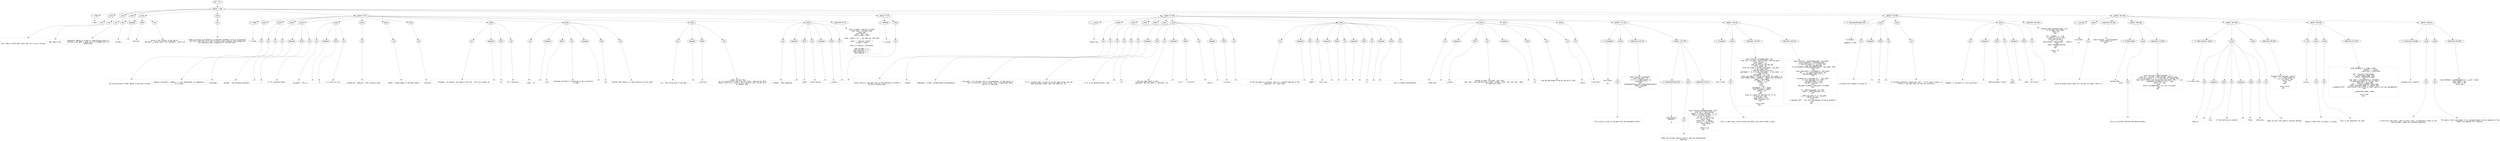 digraph lpegNode {

node [fontname=Helvetica]
edge [style=dashed]

doc_0 [label="doc - 371"]


doc_0 -> { section_1}
{rank=same; section_1}

section_1 [label="section: 1-256"]


// END RANK doc_0

section_1 -> { header_2 prose_3 prose_4 prose_5 prose_6 prose_7 section_8 section_9 section_10 section_11 section_12}
{rank=same; header_2 prose_3 prose_4 prose_5 prose_6 prose_7 section_8 section_9 section_10 section_11 section_12}

header_2 [label="1 : Path"]

prose_3 [label="prose"]

prose_4 [label="prose"]

prose_5 [label="prose"]

prose_6 [label="prose"]

prose_7 [label="prose"]

section_8 [label="section: 20-72"]

section_9 [label="section: 73-75"]

section_10 [label="section: 76-148"]

section_11 [label="section: 224-256"]

section_12 [label="section: 257-335"]


// END RANK section_1

header_2 -> leaf_13
leaf_13  [color=Gray,shape=rectangle,fontname=Inconsolata,label="* Path"]
// END RANK header_2

prose_3 -> { raw_14}
{rank=same; raw_14}

raw_14 [label="raw"]


// END RANK prose_3

raw_14 -> leaf_15
leaf_15  [color=Gray,shape=rectangle,fontname=Inconsolata,label="


Let's make a little Path class that isn't just a string.
"]
// END RANK raw_14

prose_4 -> { raw_16}
{rank=same; raw_16}

raw_16 [label="raw"]


// END RANK prose_4

raw_16 -> leaf_17
leaf_17  [color=Gray,shape=rectangle,fontname=Inconsolata,label="
They need to be:
"]
// END RANK raw_16

prose_5 -> { raw_18}
{rank=same; raw_18}

raw_18 [label="raw"]


// END RANK prose_5

raw_18 -> leaf_19
leaf_19  [color=Gray,shape=rectangle,fontname=Inconsolata,label="
-  Immutable. Adding to a path or substituting within it
   produces a new path; a path can't be changed once it's
   established.
"]
// END RANK raw_18

prose_6 -> { raw_20 prespace_21 literal_22 raw_23}
{rank=same; raw_20 prespace_21 literal_22 raw_23}

raw_20 [label="raw"]

prespace_21 [label="prespace"]

literal_22 [label="literal"]

raw_23 [label="raw"]


// END RANK prose_6

raw_20 -> leaf_24
leaf_24  [color=Gray,shape=rectangle,fontname=Inconsolata,label="
-  Stringy. "]
// END RANK raw_20

prespace_21 -> leaf_25
leaf_25  [color=Gray,shape=rectangle,fontname=Inconsolata,label=" "]
// END RANK prespace_21

literal_22 -> leaf_26
leaf_26  [color=Gray,shape=rectangle,fontname=Inconsolata,label="tostring"]
// END RANK literal_22

raw_23 -> leaf_27
leaf_27  [color=Gray,shape=rectangle,fontname=Inconsolata,label=" gives us the literal string rep of
   the Path, __concat works (but immutably), and so on.
"]
// END RANK raw_23

prose_7 -> { raw_28}
{rank=same; raw_28}

raw_28 [label="raw"]


// END RANK prose_7

raw_28 -> leaf_29
leaf_29  [color=Gray,shape=rectangle,fontname=Inconsolata,label="
Paths are going to be heavily re-used and extended, first by Directories
and Files, and then we'll want to take a pass a making them grammatical
and extending their properties to the URI class.

"]
// END RANK raw_28

section_8 -> { header_30 prose_31 prose_32 prose_33 prose_34 prose_35 prose_36 prose_37 prose_38 prose_39 prose_40 prose_41 prose_42 codeblock_43}
{rank=same; header_30 prose_31 prose_32 prose_33 prose_34 prose_35 prose_36 prose_37 prose_38 prose_39 prose_40 prose_41 prose_42 codeblock_43}

header_30 [label="2 : Fields"]

prose_31 [label="prose"]

prose_32 [label="prose"]

prose_33 [label="prose"]

prose_34 [label="prose"]

prose_35 [label="prose"]

prose_36 [label="prose"]

prose_37 [label="prose"]

prose_38 [label="prose"]

prose_39 [label="prose"]

prose_40 [label="prose"]

prose_41 [label="prose"]

prose_42 [label="prose"]

codeblock_43 [label="code block 52-70"]


// END RANK section_8

header_30 -> leaf_44
leaf_44  [color=Gray,shape=rectangle,fontname=Inconsolata,label="** Fields"]
// END RANK header_30

prose_31 -> { raw_45}
{rank=same; raw_45}

raw_45 [label="raw"]


// END RANK prose_31

raw_45 -> leaf_46
leaf_46  [color=Gray,shape=rectangle,fontname=Inconsolata,label="

The array portion of Path tables is entirely strings.
"]
// END RANK raw_45

prose_32 -> { raw_47}
{rank=same; raw_47}

raw_47 [label="raw"]


// END RANK prose_32

raw_47 -> leaf_48
leaf_48  [color=Gray,shape=rectangle,fontname=Inconsolata,label="
Special characters, notably \"/\", are represented, by themselves,
as strings.
"]
// END RANK raw_47

prose_33 -> { raw_49}
{rank=same; raw_49}

raw_49 [label="raw"]


// END RANK prose_33

raw_49 -> leaf_50
leaf_50  [color=Gray,shape=rectangle,fontname=Inconsolata,label="
- Prototype
"]
// END RANK raw_49

prose_34 -> { raw_51 prespace_52 literal_53 raw_54}
{rank=same; raw_51 prespace_52 literal_53 raw_54}

raw_51 [label="raw"]

prespace_52 [label="prespace"]

literal_53 [label="literal"]

raw_54 [label="raw"]


// END RANK prose_34

raw_51 -> leaf_55
leaf_55  [color=Gray,shape=rectangle,fontname=Inconsolata,label="
  -  divider:  The dividing character,"]
// END RANK raw_51

prespace_52 -> leaf_56
leaf_56  [color=Gray,shape=rectangle,fontname=Inconsolata,label=" "]
// END RANK prespace_52

literal_53 -> leaf_57
leaf_57  [color=Gray,shape=rectangle,fontname=Inconsolata,label="/"]
// END RANK literal_53

raw_54 -> leaf_58
leaf_58  [color=Gray,shape=rectangle,fontname=Inconsolata,label=" in all sensible realms.
"]
// END RANK raw_54

prose_35 -> { raw_59 prespace_60 literal_61 raw_62}
{rank=same; raw_59 prespace_60 literal_61 raw_62}

raw_59 [label="raw"]

prespace_60 [label="prespace"]

literal_61 [label="literal"]

raw_62 [label="raw"]


// END RANK prose_35

raw_59 -> leaf_63
leaf_63  [color=Gray,shape=rectangle,fontname=Inconsolata,label="
  -  div_patt:  This is"]
// END RANK raw_59

prespace_60 -> leaf_64
leaf_64  [color=Gray,shape=rectangle,fontname=Inconsolata,label=" "]
// END RANK prespace_60

literal_61 -> leaf_65
leaf_65  [color=Gray,shape=rectangle,fontname=Inconsolata,label="%/"]
// END RANK literal_61

raw_62 -> leaf_66
leaf_66  [color=Gray,shape=rectangle,fontname=Inconsolata,label=", in a quirk of Lua.
"]
// END RANK raw_62

prose_36 -> { raw_67}
{rank=same; raw_67}

raw_67 [label="raw"]


// END RANK prose_36

raw_67 -> leaf_68
leaf_68  [color=Gray,shape=rectangle,fontname=Inconsolata,label="
  -  parent_dir, same_dir:  Not currently used.
"]
// END RANK raw_67

prose_37 -> { raw_69}
{rank=same; raw_69}

raw_69 [label="raw"]


// END RANK prose_37

raw_69 -> leaf_70
leaf_70  [color=Gray,shape=rectangle,fontname=Inconsolata,label="
  -  isPath:  Always equal to the Path table.
"]
// END RANK raw_69

prose_38 -> { raw_71}
{rank=same; raw_71}

raw_71 [label="raw"]


// END RANK prose_38

raw_71 -> leaf_72
leaf_72  [color=Gray,shape=rectangle,fontname=Inconsolata,label="
- Instance
"]
// END RANK raw_71

prose_39 -> { raw_73 prespace_74 literal_75 raw_76}
{rank=same; raw_73 prespace_74 literal_75 raw_76}

raw_73 [label="raw"]

prespace_74 [label="prespace"]

literal_75 [label="literal"]

raw_76 [label="raw"]


// END RANK prose_39

raw_73 -> leaf_77
leaf_77  [color=Gray,shape=rectangle,fontname=Inconsolata,label="
  -  filename:  If present, the name of the file.  This will always be
               "]
// END RANK raw_73

prespace_74 -> leaf_78
leaf_78  [color=Gray,shape=rectangle,fontname=Inconsolata,label=" "]
// END RANK prespace_74

literal_75 -> leaf_79
leaf_79  [color=Gray,shape=rectangle,fontname=Inconsolata,label="nil"]
// END RANK literal_75

raw_76 -> leaf_80
leaf_80  [color=Gray,shape=rectangle,fontname=Inconsolata,label=" for a directory.
"]
// END RANK raw_76

prose_40 -> { raw_81 prespace_82 literal_83 raw_84 prespace_85 bold_86 raw_87}
{rank=same; raw_81 prespace_82 literal_83 raw_84 prespace_85 bold_86 raw_87}

raw_81 [label="raw"]

prespace_82 [label="prespace"]

literal_83 [label="literal"]

raw_84 [label="raw"]

prespace_85 [label="prespace"]

bold_86 [label="bold"]

raw_87 [label="raw"]


// END RANK prose_40

raw_81 -> leaf_88
leaf_88  [color=Gray,shape=rectangle,fontname=Inconsolata,label="
  -  isDir:  If"]
// END RANK raw_81

prespace_82 -> leaf_89
leaf_89  [color=Gray,shape=rectangle,fontname=Inconsolata,label=" "]
// END RANK prespace_82

literal_83 -> leaf_90
leaf_90  [color=Gray,shape=rectangle,fontname=Inconsolata,label="true"]
// END RANK literal_83

raw_84 -> leaf_91
leaf_91  [color=Gray,shape=rectangle,fontname=Inconsolata,label=", indicates the Path is structured to be a directory.
        It does"]
// END RANK raw_84

prespace_85 -> leaf_92
leaf_92  [color=Gray,shape=rectangle,fontname=Inconsolata,label=" "]
// END RANK prespace_85

bold_86 -> leaf_93
leaf_93  [color=Gray,shape=rectangle,fontname=Inconsolata,label="not"]
// END RANK bold_86

raw_87 -> leaf_94
leaf_94  [color=Gray,shape=rectangle,fontname=Inconsolata,label=" indicate that there is a real directory at this path.
"]
// END RANK raw_87

prose_41 -> { raw_95 prespace_96 literal_97 raw_98}
{rank=same; raw_95 prespace_96 literal_97 raw_98}

raw_95 [label="raw"]

prespace_96 [label="prespace"]

literal_97 [label="literal"]

raw_98 [label="raw"]


// END RANK prose_41

raw_95 -> leaf_99
leaf_99  [color=Gray,shape=rectangle,fontname=Inconsolata,label="
  -  str:  The string form of the path. "]
// END RANK raw_95

prespace_96 -> leaf_100
leaf_100  [color=Gray,shape=rectangle,fontname=Inconsolata,label=" "]
// END RANK prespace_96

literal_97 -> leaf_101
leaf_101  [color=Gray,shape=rectangle,fontname=Inconsolata,label="__tostring"]
// END RANK literal_97

raw_98 -> leaf_102
leaf_102  [color=Gray,shape=rectangle,fontname=Inconsolata,label=" simply returns this,
           it is in-contract to read from this field.  Nothing but Path
           should write to it, which we won't enforce until we can do so
           at compile time.
"]
// END RANK raw_98

prose_42 -> { raw_103 prespace_104 literal_105 raw_106 prespace_107 literal_108 raw_109}
{rank=same; raw_103 prespace_104 literal_105 raw_106 prespace_107 literal_108 raw_109}

raw_103 [label="raw"]

prespace_104 [label="prespace"]

literal_105 [label="literal"]

raw_106 [label="raw"]

prespace_107 [label="prespace"]

literal_108 [label="literal"]

raw_109 [label="raw"]


// END RANK prose_42

raw_103 -> leaf_110
leaf_110  [color=Gray,shape=rectangle,fontname=Inconsolata,label="
- [ ] #todo   Check memoized"]
// END RANK raw_103

prespace_104 -> leaf_111
leaf_111  [color=Gray,shape=rectangle,fontname=Inconsolata,label=" "]
// END RANK prespace_104

literal_105 -> leaf_112
leaf_112  [color=Gray,shape=rectangle,fontname=Inconsolata,label="__Path"]
// END RANK literal_105

raw_106 -> leaf_113
leaf_113  [color=Gray,shape=rectangle,fontname=Inconsolata,label=" table during"]
// END RANK raw_106

prespace_107 -> leaf_114
leaf_114  [color=Gray,shape=rectangle,fontname=Inconsolata,label=" "]
// END RANK prespace_107

literal_108 -> leaf_115
leaf_115  [color=Gray,shape=rectangle,fontname=Inconsolata,label="__concat"]
// END RANK literal_108

raw_109 -> leaf_116
leaf_116  [color=Gray,shape=rectangle,fontname=Inconsolata,label=".
"]
// END RANK raw_109

codeblock_43 -> leaf_117
leaf_117  [color=Gray,shape=rectangle,fontname=Inconsolata,label="local pl_path = require \"pl.path\"
local isdir = pl_path.isdir
local new
local Path = {}
Path.__index = Path

local __Paths = {} -- one Path per real Path

local s = require \"status\" ()
s.angry = false

Path.it = require \"core/check\"

Path.divider = \"/\"
Path.div_patt = \"%/\"
Path.parent_dir = \"..\"
Path.same_dir = \".\""]
// END RANK codeblock_43

section_9 -> { header_118 prose_119}
{rank=same; header_118 prose_119}

header_118 [label="2 : Methods"]

prose_119 [label="prose"]


// END RANK section_9

header_118 -> leaf_120
leaf_120  [color=Gray,shape=rectangle,fontname=Inconsolata,label="
** __conca"]
// END RANK header_118

prose_119 -> { raw_121}
{rank=same; raw_121}

raw_121 [label="raw"]


// END RANK prose_119

raw_121 -> leaf_122
leaf_122  [color=Gray,shape=rectangle,fontname=Inconsolata,label="

"]
// END RANK raw_121

section_10 -> { header_123 prose_124 prose_125 prose_126 prose_127 prose_128 prose_129 prose_130 prose_131 prose_132 prose_133 section_134 section_135}
{rank=same; header_123 prose_124 prose_125 prose_126 prose_127 prose_128 prose_129 prose_130 prose_131 prose_132 prose_133 section_134 section_135}

header_123 [label="2 : __concat"]

prose_124 [label="prose"]

prose_125 [label="prose"]

prose_126 [label="prose"]

prose_127 [label="prose"]

prose_128 [label="prose"]

prose_129 [label="prose"]

prose_130 [label="prose"]

prose_131 [label="prose"]

prose_132 [label="prose"]

prose_133 [label="prose"]

section_134 [label="section: 111-126"]

section_135 [label="section: 149-223"]


// END RANK section_10

header_123 -> leaf_136
leaf_136  [color=Gray,shape=rectangle,fontname=Inconsolata,label="
Concat retu"]
// END RANK header_123

prose_124 -> { raw_137}
{rank=same; raw_137}

raw_137 [label="raw"]


// END RANK prose_124

raw_137 -> leaf_138
leaf_138  [color=Gray,shape=rectangle,fontname=Inconsolata,label="

Concat returns a new path that is the synthesis of either a
string or another path.
"]
// END RANK raw_137

prose_125 -> { raw_139}
{rank=same; raw_139}

raw_139 [label="raw"]


// END RANK prose_125

raw_139 -> leaf_140
leaf_140  [color=Gray,shape=rectangle,fontname=Inconsolata,label="
- params
"]
// END RANK raw_139

prose_126 -> { raw_141}
{rank=same; raw_141}

raw_141 [label="raw"]


// END RANK prose_126

raw_141 -> leaf_142
leaf_142  [color=Gray,shape=rectangle,fontname=Inconsolata,label="
  -  head_path:  A Path. Cloned before concatenation.
"]
// END RANK raw_141

prose_127 -> { raw_143}
{rank=same; raw_143}

raw_143 [label="raw"]


// END RANK prose_127

raw_143 -> leaf_144
leaf_144  [color=Gray,shape=rectangle,fontname=Inconsolata,label="
  -  tail_path:  If a String, this is concatenated.  If the result is
           not a structurally valid string, this is complained about
           and nil is returned.
"]
// END RANK raw_143

prose_128 -> { raw_145}
{rank=same; raw_145}

raw_145 [label="raw"]


// END RANK prose_128

raw_145 -> leaf_146
leaf_146  [color=Gray,shape=rectangle,fontname=Inconsolata,label="
           If it's another Path, we want to do the right thing, and not
           make developers guess what that might be, so:
"]
// END RANK raw_145

prose_129 -> { raw_147 prespace_148 bold_149 raw_150 prespace_151 literal_152 raw_153 prespace_154 literal_155 raw_156}
{rank=same; raw_147 prespace_148 bold_149 raw_150 prespace_151 literal_152 raw_153 prespace_154 literal_155 raw_156}

raw_147 [label="raw"]

prespace_148 [label="prespace"]

bold_149 [label="bold"]

raw_150 [label="raw"]

prespace_151 [label="prespace"]

literal_152 [label="literal"]

raw_153 [label="raw"]

prespace_154 [label="prespace"]

literal_155 [label="literal"]

raw_156 [label="raw"]


// END RANK prose_129

raw_147 -> leaf_157
leaf_157  [color=Gray,shape=rectangle,fontname=Inconsolata,label="
           If it's two absolute Paths, then"]
// END RANK raw_147

prespace_148 -> leaf_158
leaf_158  [color=Gray,shape=rectangle,fontname=Inconsolata,label=" "]
// END RANK prespace_148

bold_149 -> leaf_159
leaf_159  [color=Gray,shape=rectangle,fontname=Inconsolata,label="iff"]
// END RANK bold_149

raw_150 -> leaf_160
leaf_160  [color=Gray,shape=rectangle,fontname=Inconsolata,label=" the tail_path nests in the
           head_path, the tail_path is returned.  So"]
// END RANK raw_150

prespace_151 -> leaf_161
leaf_161  [color=Gray,shape=rectangle,fontname=Inconsolata,label=" "]
// END RANK prespace_151

literal_152 -> leaf_162
leaf_162  [color=Gray,shape=rectangle,fontname=Inconsolata,label="\"/usr/\" .. \"/usr/bin/\""]
// END RANK literal_152

raw_153 -> leaf_163
leaf_163  [color=Gray,shape=rectangle,fontname=Inconsolata,label="
           returns"]
// END RANK raw_153

prespace_154 -> leaf_164
leaf_164  [color=Gray,shape=rectangle,fontname=Inconsolata,label=" "]
// END RANK prespace_154

literal_155 -> leaf_165
leaf_165  [color=Gray,shape=rectangle,fontname=Inconsolata,label="\"/usr/bin\""]
// END RANK literal_155

raw_156 -> leaf_166
leaf_166  [color=Gray,shape=rectangle,fontname=Inconsolata,label=".
"]
// END RANK raw_156

prose_130 -> { raw_167 prespace_168 italic_169 raw_170 prespace_171 literal_172 raw_173 prespace_174 literal_175 raw_176 prespace_177 literal_178 raw_179}
{rank=same; raw_167 prespace_168 italic_169 raw_170 prespace_171 literal_172 raw_173 prespace_174 literal_175 raw_176 prespace_177 literal_178 raw_179}

raw_167 [label="raw"]

prespace_168 [label="prespace"]

italic_169 [label="italic"]

raw_170 [label="raw"]

prespace_171 [label="prespace"]

literal_172 [label="literal"]

raw_173 [label="raw"]

prespace_174 [label="prespace"]

literal_175 [label="literal"]

raw_176 [label="raw"]

prespace_177 [label="prespace"]

literal_178 [label="literal"]

raw_179 [label="raw"]


// END RANK prose_130

raw_167 -> leaf_180
leaf_180  [color=Gray,shape=rectangle,fontname=Inconsolata,label="
           If the tail_path is relative, then it's flexibly applied to the
           head_path. For a path that"]
// END RANK raw_167

prespace_168 -> leaf_181
leaf_181  [color=Gray,shape=rectangle,fontname=Inconsolata,label=" "]
// END RANK prespace_168

italic_169 -> leaf_182
leaf_182  [color=Gray,shape=rectangle,fontname=Inconsolata,label="doesn't"]
// END RANK italic_169

raw_170 -> leaf_183
leaf_183  [color=Gray,shape=rectangle,fontname=Inconsolata,label=" start with"]
// END RANK raw_170

prespace_171 -> leaf_184
leaf_184  [color=Gray,shape=rectangle,fontname=Inconsolata,label=" "]
// END RANK prespace_171

literal_172 -> leaf_185
leaf_185  [color=Gray,shape=rectangle,fontname=Inconsolata,label="."]
// END RANK literal_172

raw_173 -> leaf_186
leaf_186  [color=Gray,shape=rectangle,fontname=Inconsolata,label=","]
// END RANK raw_173

prespace_174 -> leaf_187
leaf_187  [color=Gray,shape=rectangle,fontname=Inconsolata,label=" "]
// END RANK prespace_174

literal_175 -> leaf_188
leaf_188  [color=Gray,shape=rectangle,fontname=Inconsolata,label=".."]
// END RANK literal_175

raw_176 -> leaf_189
leaf_189  [color=Gray,shape=rectangle,fontname=Inconsolata,label=", or"]
// END RANK raw_176

prespace_177 -> leaf_190
leaf_190  [color=Gray,shape=rectangle,fontname=Inconsolata,label=" "]
// END RANK prespace_177

literal_178 -> leaf_191
leaf_191  [color=Gray,shape=rectangle,fontname=Inconsolata,label="*"]
// END RANK literal_178

raw_179 -> leaf_192
leaf_192  [color=Gray,shape=rectangle,fontname=Inconsolata,label=",
           this is simple concatenation.
"]
// END RANK raw_179

prose_131 -> { raw_193 prespace_194 literal_195 raw_196 prespace_197 literal_198 raw_199}
{rank=same; raw_193 prespace_194 literal_195 raw_196 prespace_197 literal_198 raw_199}

raw_193 [label="raw"]

prespace_194 [label="prespace"]

literal_195 [label="literal"]

raw_196 [label="raw"]

prespace_197 [label="prespace"]

literal_198 [label="literal"]

raw_199 [label="raw"]


// END RANK prose_131

raw_193 -> leaf_200
leaf_200  [color=Gray,shape=rectangle,fontname=Inconsolata,label="
           Note that"]
// END RANK raw_193

prespace_194 -> leaf_201
leaf_201  [color=Gray,shape=rectangle,fontname=Inconsolata,label=" "]
// END RANK prespace_194

literal_195 -> leaf_202
leaf_202  [color=Gray,shape=rectangle,fontname=Inconsolata,label="__concat"]
// END RANK literal_195

raw_196 -> leaf_203
leaf_203  [color=Gray,shape=rectangle,fontname=Inconsolata,label=" refuses to make \"foo//bar\" from \"foo/\"
           and \"/bar\", and similarly won't make \"/foobar\" from \"/foo\" and \"bar\". Both
           of these will return"]
// END RANK raw_196

prespace_197 -> leaf_204
leaf_204  [color=Gray,shape=rectangle,fontname=Inconsolata,label=" "]
// END RANK prespace_197

literal_198 -> leaf_205
leaf_205  [color=Gray,shape=rectangle,fontname=Inconsolata,label="nil"]
// END RANK literal_198

raw_199 -> leaf_206
leaf_206  [color=Gray,shape=rectangle,fontname=Inconsolata,label=", and the malformed string as the error. #nyi


"]
// END RANK raw_199

prose_132 -> { raw_207}
{rank=same; raw_207}

raw_207 [label="raw"]


// END RANK prose_132

raw_207 -> leaf_208
leaf_208  [color=Gray,shape=rectangle,fontname=Inconsolata,label="
- return
"]
// END RANK raw_207

prose_133 -> { raw_209}
{rank=same; raw_209}

raw_209 [label="raw"]


// END RANK prose_133

raw_209 -> leaf_210
leaf_210  [color=Gray,shape=rectangle,fontname=Inconsolata,label="
  - A new Path.

"]
// END RANK raw_209

section_134 -> { header_211 prose_212 codeblock_213 section_214}
{rank=same; header_211 prose_212 codeblock_213 section_214}

header_211 [label="3 : clone(path)"]

prose_212 [label="prose"]

codeblock_213 [label="code block 115-124"]

section_214 [label="section: 127-148"]


// END RANK section_134

header_211 -> leaf_215
leaf_215  [color=Gray,shape=rectangle,fontname=Inconsolata,label="ble stolen.

#!l"]
// END RANK header_211

prose_212 -> { raw_216}
{rank=same; raw_216}

raw_216 [label="raw"]


// END RANK prose_212

raw_216 -> leaf_217
leaf_217  [color=Gray,shape=rectangle,fontname=Inconsolata,label="

This returns a copy of the path with the metatable stolen.
"]
// END RANK raw_216

codeblock_213 -> leaf_218
leaf_218  [color=Gray,shape=rectangle,fontname=Inconsolata,label="local function clone(path)
  local new_path = {}
  for k,v in pairs(path) do
    new_path[k] = v
  end
  setmetatable(new_path, getmetatable(path))
  return new_path
end"]
// END RANK codeblock_213

section_214 -> { header_219 prose_220 codeblock_221}
{rank=same; header_219 prose_220 codeblock_221}

header_219 [label="4 : endsMatch(head, tail)"]

prose_220 [label="prose"]

codeblock_221 [label="code block 132-147"]


// END RANK section_214

header_219 -> leaf_222
leaf_222  [color=Gray,shape=rectangle,fontname=Inconsolata,label=" heterosexual,
pathwise.

#"]
// END RANK header_219

prose_220 -> { raw_223}
{rank=same; raw_223}

raw_223 [label="raw"]


// END RANK prose_220

raw_223 -> leaf_224
leaf_224  [color=Gray,shape=rectangle,fontname=Inconsolata,label="

Takes two strings. Returns true if they are heterosexual,
pathwise.
"]
// END RANK raw_223

codeblock_221 -> leaf_225
leaf_225  [color=Gray,shape=rectangle,fontname=Inconsolata,label="local function endsMatch(head, tail)
   local div = Path.divider
   head_b = string.sub(head, -2, -1)
   tail_b = string.sub(tail, 1, 1)
   if div == head_b
      and div == tail_b then
      return false
   elseif div ~= head_b
      and div ~= tail_b then
      return false
   end

   return true
end"]
// END RANK codeblock_221

section_135 -> { header_226 prose_227 codeblock_228 codeblock_229}
{rank=same; header_226 prose_227 codeblock_228 codeblock_229}

header_226 [label="3 : stringAwk"]

prose_227 [label="prose"]

codeblock_228 [label="code block 153-187"]

codeblock_229 [label="code block 190-221"]


// END RANK section_135

header_226 -> leaf_230
leaf_230  [color=Gray,shape=rectangle,fontname=Inconsolata,label=" add to them."]
// END RANK header_226

prose_227 -> { raw_231}
{rank=same; raw_231}

raw_231 [label="raw"]


// END RANK prose_227

raw_231 -> leaf_232
leaf_232  [color=Gray,shape=rectangle,fontname=Inconsolata,label="

This is used twice, once to build new paths, and once to add to them.
"]
// END RANK raw_231

codeblock_228 -> leaf_233
leaf_233  [color=Gray,shape=rectangle,fontname=Inconsolata,label="local function stringAwk(path, str)
  local div, div_patt = Path.divider, Path.div_patt
  local phrase = \"\"
  local remain = str
    -- chew the string like Pac Man
  while remain  do
    local dir_index = string.find(remain, div_patt)
    if dir_index then
      -- add the handle minus div
      path[#path + 1] = string.sub(remain, 1, dir_index - 1)
      -- then the div
      path[#path + 1] = div
      local new_remain = string.sub(remain, dir_index + 1)
      assert(#new_remain < #remain, \"remain must decrease\")
      remain = new_remain
      if remain == \"\" then
        remain = nil
      end
    else
      -- file
      path[#path + 1] = remain
      path.filename = remain
      remain = nil
    end
  end
   local ps = path.str and path.str or str
  if isdir(ps) then
    path.isDir = true
      path.filename = nil
  end

  return path
end"]
// END RANK codeblock_228

codeblock_229 -> leaf_234
leaf_234  [color=Gray,shape=rectangle,fontname=Inconsolata,label="local function __concat(head_path, tail_path)
  local new_path = clone(head_path)
  if type(tail_path) == 'string' then
    -- use the stringbuilder
      if not endsMatch(head_path[#head_path], tail_path) then
         return nil
      end
    local path_parts = stringAwk({}, tail_path)
    for _, v in ipairs(path_parts) do
      new_path[#new_path + 1] = v
    end

    new_path.str = new_path.str .. tail_path
    if isdir(new_path.str) then
      new_path.isDir = true
      new_path.filename = nil
    else
      new_path.filename = path_parts.filename
    end

    if __Paths[new_path.str] then
      return __Paths[new_path.str]
    end

      __Paths[new_path.str] = new_path
    return new_path
  else
    s:complain(\"NYI\", \"can only concatenate string at present\")
  end
end"]
// END RANK codeblock_229

section_11 -> { header_235 prose_236 prose_237 prose_238 codeblock_239}
{rank=same; header_235 prose_236 prose_237 prose_238 codeblock_239}

header_235 [label="2 : Path.parentDir(path, dir)"]

prose_236 [label="prose"]

prose_237 [label="prose"]

prose_238 [label="prose"]

codeblock_239 [label="code block 234-254"]


// END RANK section_11

header_235 -> leaf_240
leaf_240  [color=Gray,shape=rectangle,fontname=Inconsolata,label="l directory.

Example: if the"]
// END RANK header_235

prose_236 -> { raw_241 prespace_242 literal_243 raw_244}
{rank=same; raw_241 prespace_242 literal_243 raw_244}

raw_241 [label="raw"]

prespace_242 [label="prespace"]

literal_243 [label="literal"]

raw_244 [label="raw"]


// END RANK prose_236

raw_241 -> leaf_245
leaf_245  [color=Gray,shape=rectangle,fontname=Inconsolata,label="

Currently only accepts a string for"]
// END RANK raw_241

prespace_242 -> leaf_246
leaf_246  [color=Gray,shape=rectangle,fontname=Inconsolata,label=" "]
// END RANK prespace_242

literal_243 -> leaf_247
leaf_247  [color=Gray,shape=rectangle,fontname=Inconsolata,label="dir"]
// END RANK literal_243

raw_244 -> leaf_248
leaf_248  [color=Gray,shape=rectangle,fontname=Inconsolata,label=".
"]
// END RANK raw_244

prose_237 -> { raw_249}
{rank=same; raw_249}

raw_249 [label="raw"]


// END RANK prose_237

raw_249 -> leaf_250
leaf_250  [color=Gray,shape=rectangle,fontname=Inconsolata,label="
It proceeds backwards looking for \"dir\".  If it finds a match, it
returns a new path that has the full directory.
"]
// END RANK raw_249

prose_238 -> { raw_251 prespace_252 literal_253 raw_254 prespace_255 literal_256 raw_257}
{rank=same; raw_251 prespace_252 literal_253 raw_254 prespace_255 literal_256 raw_257}

raw_251 [label="raw"]

prespace_252 [label="prespace"]

literal_253 [label="literal"]

raw_254 [label="raw"]

prespace_255 [label="prespace"]

literal_256 [label="literal"]

raw_257 [label="raw"]


// END RANK prose_238

raw_251 -> leaf_258
leaf_258  [color=Gray,shape=rectangle,fontname=Inconsolata,label="
Example: if the path is \"/usr/local/bin/\","]
// END RANK raw_251

prespace_252 -> leaf_259
leaf_259  [color=Gray,shape=rectangle,fontname=Inconsolata,label=" "]
// END RANK prespace_252

literal_253 -> leaf_260
leaf_260  [color=Gray,shape=rectangle,fontname=Inconsolata,label="path:parentDir(\"local\")"]
// END RANK literal_253

raw_254 -> leaf_261
leaf_261  [color=Gray,shape=rectangle,fontname=Inconsolata,label=" will
return"]
// END RANK raw_254

prespace_255 -> leaf_262
leaf_262  [color=Gray,shape=rectangle,fontname=Inconsolata,label=" "]
// END RANK prespace_255

literal_256 -> leaf_263
leaf_263  [color=Gray,shape=rectangle,fontname=Inconsolata,label="Path \"/usr/local/\""]
// END RANK literal_256

raw_257 -> leaf_264
leaf_264  [color=Gray,shape=rectangle,fontname=Inconsolata,label=".
"]
// END RANK raw_257

codeblock_239 -> leaf_265
leaf_265  [color=Gray,shape=rectangle,fontname=Inconsolata,label="function Path.parentDir(path, dir)
  if not path.isDir then
    return nil
  end

  for i = #path, 1, -1 do
    if path[i] == dir then
      local path_phrase = \"\"
      for j = 1, i do
        path_phrase = path_phrase .. path[j]
      end
      return new(path_phrase)
    end
  end

  return nil
end

"]
// END RANK codeblock_239

section_12 -> { header_266 prose_267 codeblock_268 section_269 section_270 section_271 section_272}
{rank=same; header_266 prose_267 codeblock_268 section_269 section_270 section_271 section_272}

header_266 [label="2 : __tostring"]

prose_267 [label="prose"]

codeblock_268 [label="code block 261-265"]

section_269 [label="section: 269-286"]

section_270 [label="section: 287-305"]

section_271 [label="section: 306-335"]

section_272 [label="section: 336-371"]


// END RANK section_12

header_266 -> leaf_273
leaf_273  [color=Gray,shape=rectangle,fontname=Inconsolata,label="e private.

#!"]
// END RANK header_266

prose_267 -> { raw_274}
{rank=same; raw_274}

raw_274 [label="raw"]


// END RANK prose_267

raw_274 -> leaf_275
leaf_275  [color=Gray,shape=rectangle,fontname=Inconsolata,label="

Since we always have a path as a string, we simply return it.
"]
// END RANK raw_274

codeblock_268 -> leaf_276
leaf_276  [color=Gray,shape=rectangle,fontname=Inconsolata,label="local function __tostring(path)
  return path.str
end"]
// END RANK codeblock_268

section_269 -> { header_277 prose_278 codeblock_279}
{rank=same; header_277 prose_278 codeblock_279}

header_277 [label="3 : fromString(str)"]

prose_278 [label="prose"]

codeblock_279 [label="code block 273-284"]


// END RANK section_269

header_277 -> leaf_280
leaf_280  [color=Gray,shape=rectangle,fontname=Inconsolata,label="catting then
		local"]
// END RANK header_277

prose_278 -> { raw_281}
{rank=same; raw_281}

raw_281 [label="raw"]


// END RANK prose_278

raw_281 -> leaf_282
leaf_282  [color=Gray,shape=rectangle,fontname=Inconsolata,label="

This is a builder function and hence private.
"]
// END RANK raw_281

codeblock_279 -> leaf_283
leaf_283  [color=Gray,shape=rectangle,fontname=Inconsolata,label="local function fromString(path, str)
  local div, div_patt = Path.divider, Path.div_patt
  if string.sub(str, 1, 1) ~= div and not catting then
    local msg = \"Paths must be absolute and start with \" .. div
    s:complain(\"validation error\", msg)
    return nil, msg
  else
    return stringAwk(path, str, div, div_patt)
  end
end"]
// END RANK codeblock_279

section_270 -> { header_284 prose_285 prose_286 codeblock_287}
{rank=same; header_284 prose_285 prose_286 codeblock_287}

header_284 [label="3 : Path.has(path, substr)"]

prose_285 [label="prose"]

prose_286 [label="prose"]

codeblock_287 [label="code block 293-303"]


// END RANK section_270

header_284 -> leaf_288
leaf_288  [color=Gray,shape=rectangle,fontname=Inconsolata,label=" v == substr then
         "]
// END RANK header_284

prose_285 -> { raw_289 prespace_290 literal_291 raw_292 prespace_293 literal_294 raw_295}
{rank=same; raw_289 prespace_290 literal_291 raw_292 prespace_293 literal_294 raw_295}

raw_289 [label="raw"]

prespace_290 [label="prespace"]

literal_291 [label="literal"]

raw_292 [label="raw"]

prespace_293 [label="prespace"]

literal_294 [label="literal"]

raw_295 [label="raw"]


// END RANK prose_285

raw_289 -> leaf_296
leaf_296  [color=Gray,shape=rectangle,fontname=Inconsolata,label="

Returns"]
// END RANK raw_289

prespace_290 -> leaf_297
leaf_297  [color=Gray,shape=rectangle,fontname=Inconsolata,label=" "]
// END RANK prespace_290

literal_291 -> leaf_298
leaf_298  [color=Gray,shape=rectangle,fontname=Inconsolata,label="true"]
// END RANK literal_291

raw_292 -> leaf_299
leaf_299  [color=Gray,shape=rectangle,fontname=Inconsolata,label=" if the substring is present,"]
// END RANK raw_292

prespace_293 -> leaf_300
leaf_300  [color=Gray,shape=rectangle,fontname=Inconsolata,label=" "]
// END RANK prespace_293

literal_294 -> leaf_301
leaf_301  [color=Gray,shape=rectangle,fontname=Inconsolata,label="false"]
// END RANK literal_294

raw_295 -> leaf_302
leaf_302  [color=Gray,shape=rectangle,fontname=Inconsolata,label=" otherwise.
"]
// END RANK raw_295

prose_286 -> { raw_303}
{rank=same; raw_303}

raw_303 [label="raw"]


// END RANK prose_286

raw_303 -> leaf_304
leaf_304  [color=Gray,shape=rectangle,fontname=Inconsolata,label="
Does not work with globs or partial matches.
"]
// END RANK raw_303

codeblock_287 -> leaf_305
leaf_305  [color=Gray,shape=rectangle,fontname=Inconsolata,label="function Path.has(path, substr)
   for _, v in ipairs(path) do
      if v == substr then
         return true
      end
   end

   return false
end"]
// END RANK codeblock_287

section_271 -> { header_306 prose_307 prose_308 codeblock_309}
{rank=same; header_306 prose_307 prose_308 codeblock_309}

header_306 [label="3 : new"]

prose_307 [label="prose"]

prose_308 [label="prose"]

codeblock_309 [label="code block 312-333"]


// END RANK section_271

header_306 -> leaf_310
leaf_310  [color=Gray,shape=rectangle,fontname=Inconsolata,label="unction "]
// END RANK header_306

prose_307 -> { raw_311}
{rank=same; raw_311}

raw_311 [label="raw"]


// END RANK prose_307

raw_311 -> leaf_312
leaf_312  [color=Gray,shape=rectangle,fontname=Inconsolata,label="

Builds a Path from, currently, a string.
"]
// END RANK raw_311

prose_308 -> { raw_313}
{rank=same; raw_313}

raw_313 [label="raw"]


// END RANK prose_308

raw_313 -> leaf_314
leaf_314  [color=Gray,shape=rectangle,fontname=Inconsolata,label="
This is the important use case.
"]
// END RANK raw_313

codeblock_309 -> leaf_315
leaf_315  [color=Gray,shape=rectangle,fontname=Inconsolata,label="local PathMeta = {__index = Path,
                  __concat = __concat,
                  __tostring = __tostring}

new  = function (path_seed)
  if __Paths[path_seed] then
    return __Paths[path_seed]
  end
  local path = setmetatable({}, PathMeta)
  if type(path_seed) == 'string' then
    path.str = path_seed
    path =  fromString(path, path_seed)
  elseif type(path_seed) == 'table' then
    s:complain(\"NYI\", 'construction from a Path or other table is not yet implemented')
  end

  __Paths[path_seed] = path

  return path
end"]
// END RANK codeblock_309

section_272 -> { header_316 prose_317 prose_318 codeblock_319}
{rank=same; header_316 prose_317 prose_318 codeblock_319}

header_316 [label="3 : Constructor and flag"]

prose_317 [label="prose"]

prose_318 [label="prose"]

codeblock_319 [label="code block 344-349"]


// END RANK section_272

header_316 -> leaf_320
leaf_320  [color=Gray,shape=rectangle,fontname=Inconsolata,label="produced from \"require\"."]
// END RANK header_316

prose_317 -> { raw_321}
{rank=same; raw_321}

raw_321 [label="raw"]


// END RANK prose_317

raw_321 -> leaf_322
leaf_322  [color=Gray,shape=rectangle,fontname=Inconsolata,label="

I think this does what I want for this class: it generates a Path on call,
and provides a table for reference equality.
"]
// END RANK raw_321

prose_318 -> { raw_323}
{rank=same; raw_323}

raw_323 [label="raw"]


// END RANK prose_318

raw_323 -> leaf_324
leaf_324  [color=Gray,shape=rectangle,fontname=Inconsolata,label="
The idea is that some aspect of an instance object can be compared to the
module as produced from \"require\".
"]
// END RANK raw_323

codeblock_319 -> leaf_325
leaf_325  [color=Gray,shape=rectangle,fontname=Inconsolata,label="local PathCall = setmetatable({}, {__call = new})
Path.isPath = new
Path.idEst = new
return new"]
// END RANK codeblock_319


}
